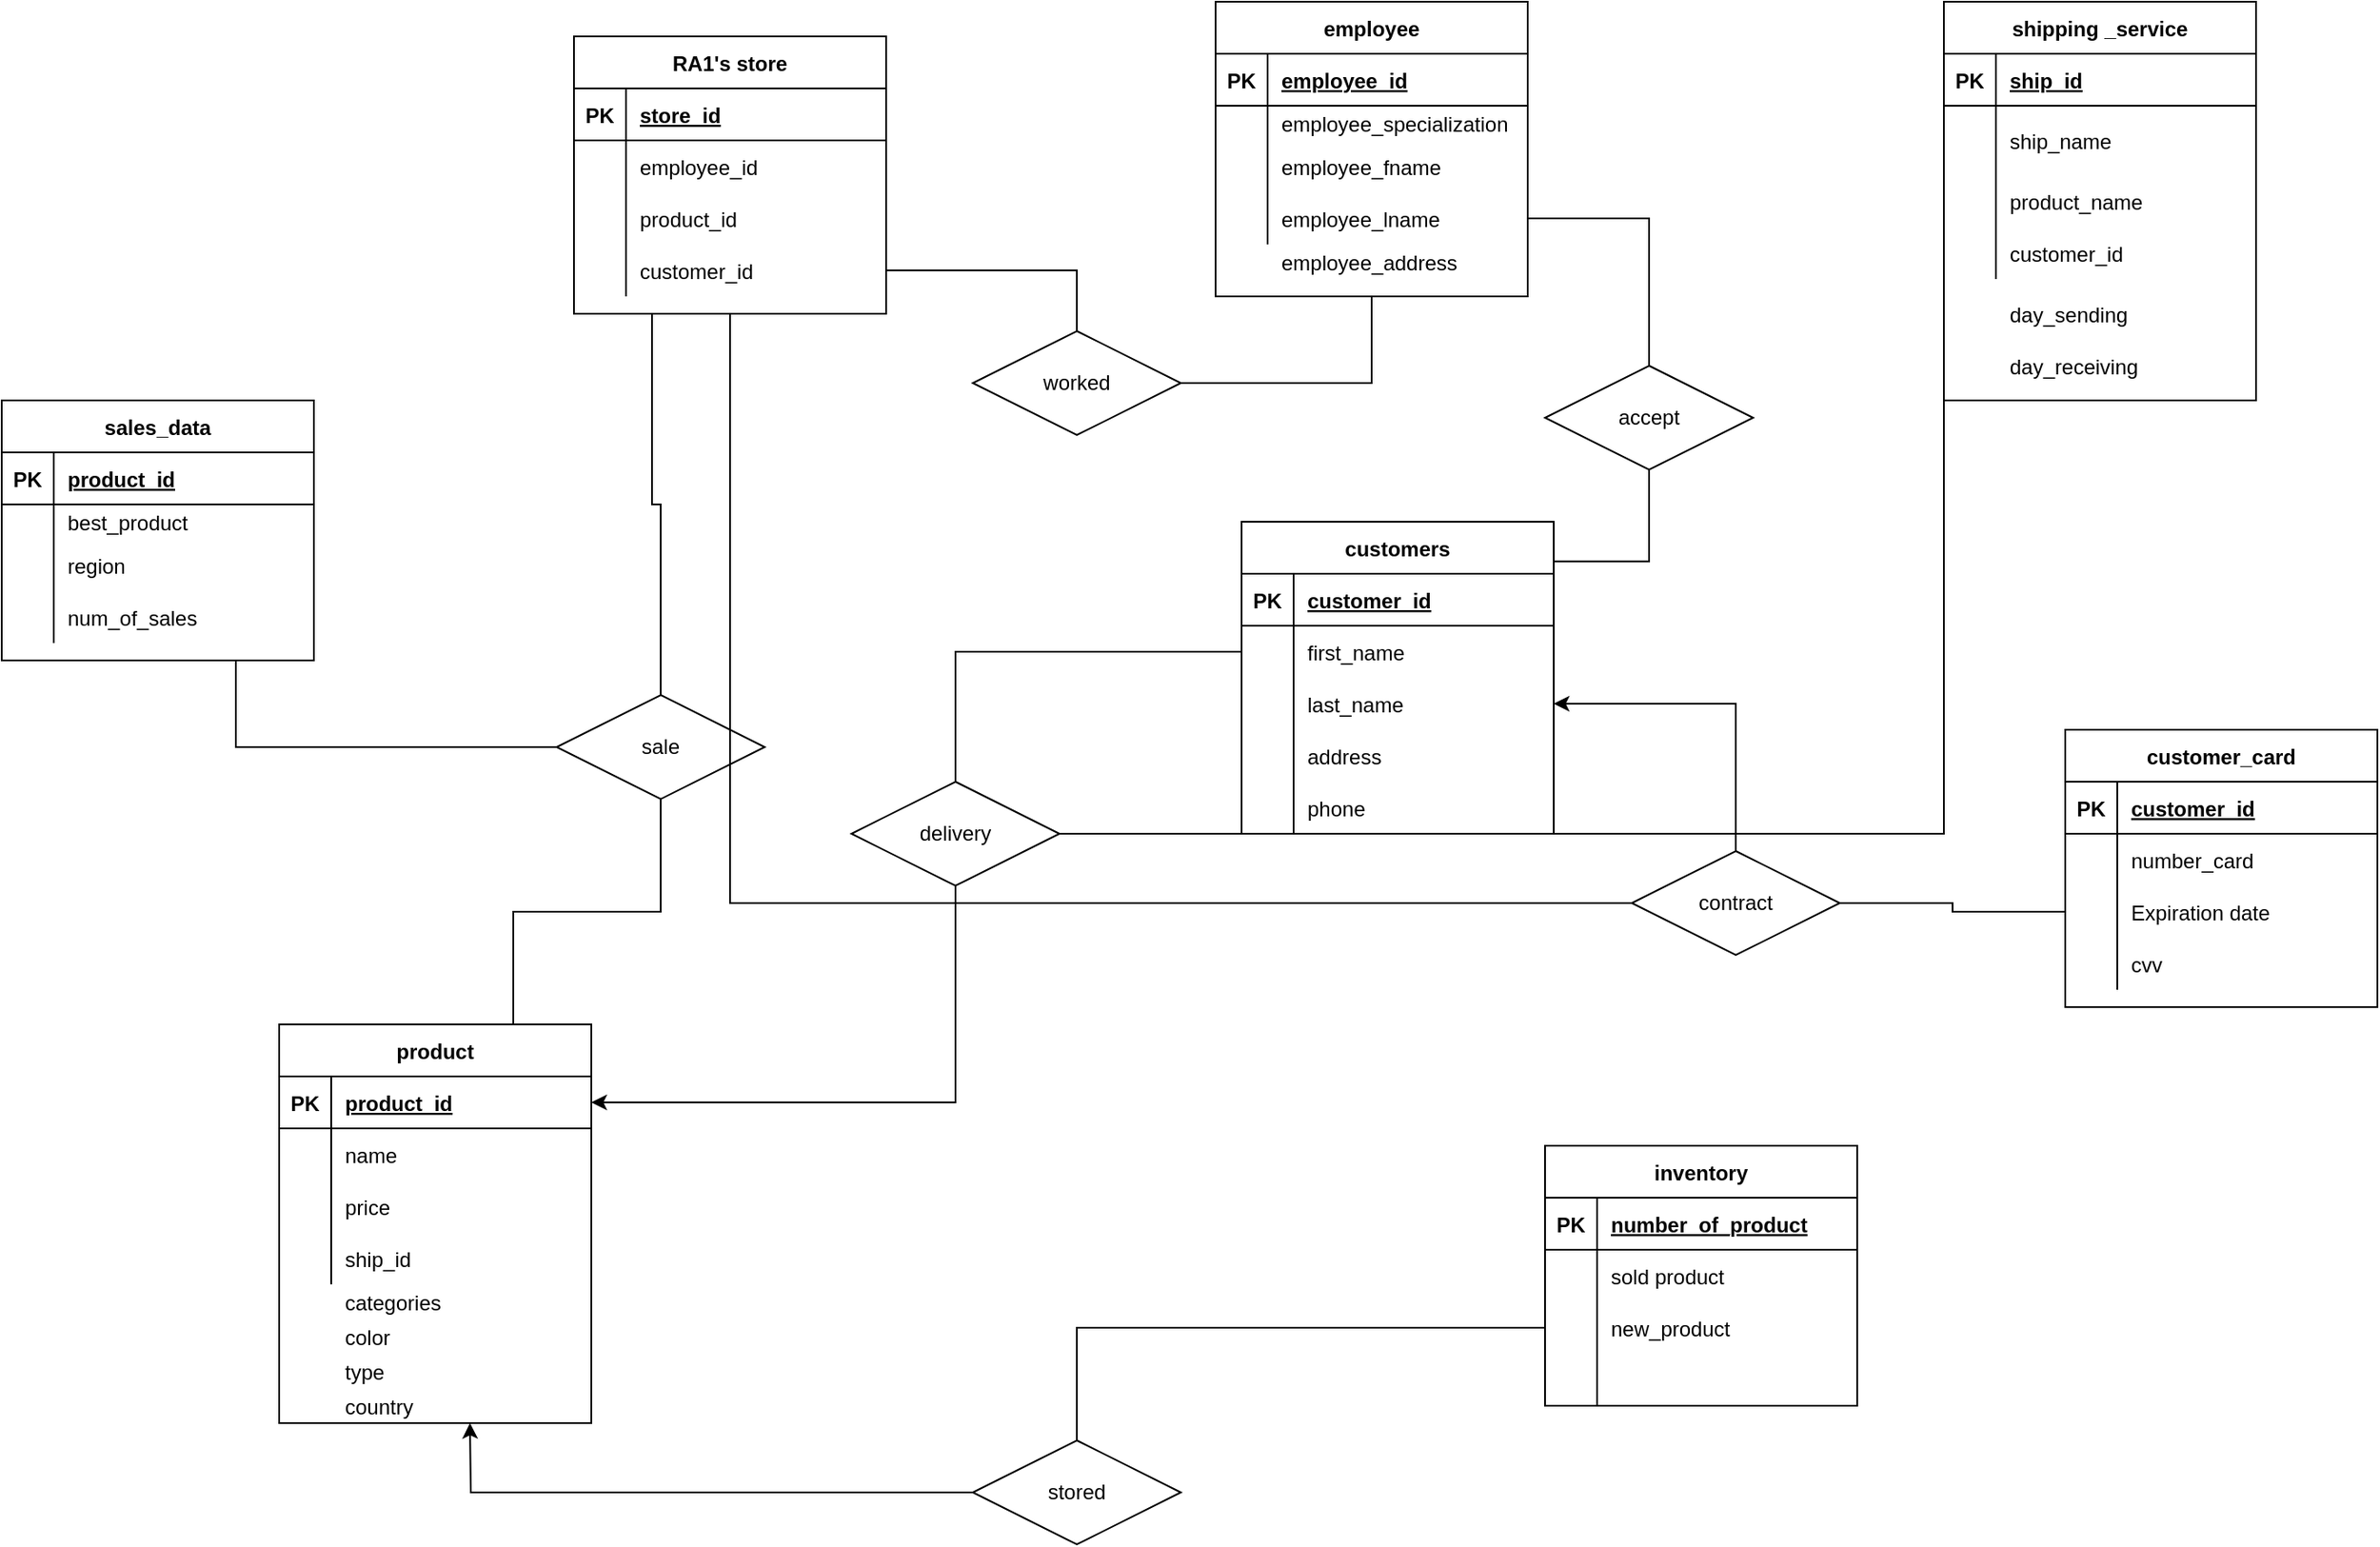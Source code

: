 <mxfile version="15.5.8" type="github">
  <diagram id="R2lEEEUBdFMjLlhIrx00" name="Page-1">
    <mxGraphModel dx="2021" dy="689" grid="1" gridSize="10" guides="1" tooltips="1" connect="1" arrows="1" fold="1" page="1" pageScale="1" pageWidth="850" pageHeight="1100" math="0" shadow="0" extFonts="Permanent Marker^https://fonts.googleapis.com/css?family=Permanent+Marker">
      <root>
        <mxCell id="0" />
        <mxCell id="1" parent="0" />
        <mxCell id="y7feZnlPCvLJ91SfqnYf-1" value="RA1&#39;s store" style="shape=table;startSize=30;container=1;collapsible=1;childLayout=tableLayout;fixedRows=1;rowLines=0;fontStyle=1;align=center;resizeLast=1;" vertex="1" parent="1">
          <mxGeometry x="90" y="90" width="180" height="160" as="geometry" />
        </mxCell>
        <mxCell id="y7feZnlPCvLJ91SfqnYf-2" value="" style="shape=partialRectangle;collapsible=0;dropTarget=0;pointerEvents=0;fillColor=none;top=0;left=0;bottom=1;right=0;points=[[0,0.5],[1,0.5]];portConstraint=eastwest;" vertex="1" parent="y7feZnlPCvLJ91SfqnYf-1">
          <mxGeometry y="30" width="180" height="30" as="geometry" />
        </mxCell>
        <mxCell id="y7feZnlPCvLJ91SfqnYf-3" value="PK" style="shape=partialRectangle;connectable=0;fillColor=none;top=0;left=0;bottom=0;right=0;fontStyle=1;overflow=hidden;" vertex="1" parent="y7feZnlPCvLJ91SfqnYf-2">
          <mxGeometry width="30" height="30" as="geometry">
            <mxRectangle width="30" height="30" as="alternateBounds" />
          </mxGeometry>
        </mxCell>
        <mxCell id="y7feZnlPCvLJ91SfqnYf-4" value="store_id" style="shape=partialRectangle;connectable=0;fillColor=none;top=0;left=0;bottom=0;right=0;align=left;spacingLeft=6;fontStyle=5;overflow=hidden;" vertex="1" parent="y7feZnlPCvLJ91SfqnYf-2">
          <mxGeometry x="30" width="150" height="30" as="geometry">
            <mxRectangle width="150" height="30" as="alternateBounds" />
          </mxGeometry>
        </mxCell>
        <mxCell id="y7feZnlPCvLJ91SfqnYf-5" value="" style="shape=partialRectangle;collapsible=0;dropTarget=0;pointerEvents=0;fillColor=none;top=0;left=0;bottom=0;right=0;points=[[0,0.5],[1,0.5]];portConstraint=eastwest;" vertex="1" parent="y7feZnlPCvLJ91SfqnYf-1">
          <mxGeometry y="60" width="180" height="30" as="geometry" />
        </mxCell>
        <mxCell id="y7feZnlPCvLJ91SfqnYf-6" value="" style="shape=partialRectangle;connectable=0;fillColor=none;top=0;left=0;bottom=0;right=0;editable=1;overflow=hidden;" vertex="1" parent="y7feZnlPCvLJ91SfqnYf-5">
          <mxGeometry width="30" height="30" as="geometry">
            <mxRectangle width="30" height="30" as="alternateBounds" />
          </mxGeometry>
        </mxCell>
        <mxCell id="y7feZnlPCvLJ91SfqnYf-7" value="employee_id" style="shape=partialRectangle;connectable=0;fillColor=none;top=0;left=0;bottom=0;right=0;align=left;spacingLeft=6;overflow=hidden;" vertex="1" parent="y7feZnlPCvLJ91SfqnYf-5">
          <mxGeometry x="30" width="150" height="30" as="geometry">
            <mxRectangle width="150" height="30" as="alternateBounds" />
          </mxGeometry>
        </mxCell>
        <mxCell id="y7feZnlPCvLJ91SfqnYf-8" value="" style="shape=partialRectangle;collapsible=0;dropTarget=0;pointerEvents=0;fillColor=none;top=0;left=0;bottom=0;right=0;points=[[0,0.5],[1,0.5]];portConstraint=eastwest;" vertex="1" parent="y7feZnlPCvLJ91SfqnYf-1">
          <mxGeometry y="90" width="180" height="30" as="geometry" />
        </mxCell>
        <mxCell id="y7feZnlPCvLJ91SfqnYf-9" value="" style="shape=partialRectangle;connectable=0;fillColor=none;top=0;left=0;bottom=0;right=0;editable=1;overflow=hidden;" vertex="1" parent="y7feZnlPCvLJ91SfqnYf-8">
          <mxGeometry width="30" height="30" as="geometry">
            <mxRectangle width="30" height="30" as="alternateBounds" />
          </mxGeometry>
        </mxCell>
        <mxCell id="y7feZnlPCvLJ91SfqnYf-10" value="product_id" style="shape=partialRectangle;connectable=0;fillColor=none;top=0;left=0;bottom=0;right=0;align=left;spacingLeft=6;overflow=hidden;" vertex="1" parent="y7feZnlPCvLJ91SfqnYf-8">
          <mxGeometry x="30" width="150" height="30" as="geometry">
            <mxRectangle width="150" height="30" as="alternateBounds" />
          </mxGeometry>
        </mxCell>
        <mxCell id="y7feZnlPCvLJ91SfqnYf-11" value="" style="shape=partialRectangle;collapsible=0;dropTarget=0;pointerEvents=0;fillColor=none;top=0;left=0;bottom=0;right=0;points=[[0,0.5],[1,0.5]];portConstraint=eastwest;" vertex="1" parent="y7feZnlPCvLJ91SfqnYf-1">
          <mxGeometry y="120" width="180" height="30" as="geometry" />
        </mxCell>
        <mxCell id="y7feZnlPCvLJ91SfqnYf-12" value="" style="shape=partialRectangle;connectable=0;fillColor=none;top=0;left=0;bottom=0;right=0;editable=1;overflow=hidden;" vertex="1" parent="y7feZnlPCvLJ91SfqnYf-11">
          <mxGeometry width="30" height="30" as="geometry">
            <mxRectangle width="30" height="30" as="alternateBounds" />
          </mxGeometry>
        </mxCell>
        <mxCell id="y7feZnlPCvLJ91SfqnYf-13" value="customer_id" style="shape=partialRectangle;connectable=0;fillColor=none;top=0;left=0;bottom=0;right=0;align=left;spacingLeft=6;overflow=hidden;" vertex="1" parent="y7feZnlPCvLJ91SfqnYf-11">
          <mxGeometry x="30" width="150" height="30" as="geometry">
            <mxRectangle width="150" height="30" as="alternateBounds" />
          </mxGeometry>
        </mxCell>
        <mxCell id="y7feZnlPCvLJ91SfqnYf-14" value="employee" style="shape=table;startSize=30;container=1;collapsible=1;childLayout=tableLayout;fixedRows=1;rowLines=0;fontStyle=1;align=center;resizeLast=1;" vertex="1" parent="1">
          <mxGeometry x="460" y="70" width="180" height="170" as="geometry" />
        </mxCell>
        <mxCell id="y7feZnlPCvLJ91SfqnYf-15" value="" style="shape=partialRectangle;collapsible=0;dropTarget=0;pointerEvents=0;fillColor=none;top=0;left=0;bottom=1;right=0;points=[[0,0.5],[1,0.5]];portConstraint=eastwest;" vertex="1" parent="y7feZnlPCvLJ91SfqnYf-14">
          <mxGeometry y="30" width="180" height="30" as="geometry" />
        </mxCell>
        <mxCell id="y7feZnlPCvLJ91SfqnYf-16" value="PK" style="shape=partialRectangle;connectable=0;fillColor=none;top=0;left=0;bottom=0;right=0;fontStyle=1;overflow=hidden;" vertex="1" parent="y7feZnlPCvLJ91SfqnYf-15">
          <mxGeometry width="30" height="30" as="geometry">
            <mxRectangle width="30" height="30" as="alternateBounds" />
          </mxGeometry>
        </mxCell>
        <mxCell id="y7feZnlPCvLJ91SfqnYf-17" value="employee_id" style="shape=partialRectangle;connectable=0;fillColor=none;top=0;left=0;bottom=0;right=0;align=left;spacingLeft=6;fontStyle=5;overflow=hidden;" vertex="1" parent="y7feZnlPCvLJ91SfqnYf-15">
          <mxGeometry x="30" width="150" height="30" as="geometry">
            <mxRectangle width="150" height="30" as="alternateBounds" />
          </mxGeometry>
        </mxCell>
        <mxCell id="y7feZnlPCvLJ91SfqnYf-18" value="" style="shape=partialRectangle;collapsible=0;dropTarget=0;pointerEvents=0;fillColor=none;top=0;left=0;bottom=0;right=0;points=[[0,0.5],[1,0.5]];portConstraint=eastwest;" vertex="1" parent="y7feZnlPCvLJ91SfqnYf-14">
          <mxGeometry y="60" width="180" height="20" as="geometry" />
        </mxCell>
        <mxCell id="y7feZnlPCvLJ91SfqnYf-19" value="" style="shape=partialRectangle;connectable=0;fillColor=none;top=0;left=0;bottom=0;right=0;editable=1;overflow=hidden;" vertex="1" parent="y7feZnlPCvLJ91SfqnYf-18">
          <mxGeometry width="30" height="20" as="geometry">
            <mxRectangle width="30" height="20" as="alternateBounds" />
          </mxGeometry>
        </mxCell>
        <mxCell id="y7feZnlPCvLJ91SfqnYf-20" value="employee_specialization" style="shape=partialRectangle;connectable=0;fillColor=none;top=0;left=0;bottom=0;right=0;align=left;spacingLeft=6;overflow=hidden;" vertex="1" parent="y7feZnlPCvLJ91SfqnYf-18">
          <mxGeometry x="30" width="150" height="20" as="geometry">
            <mxRectangle width="150" height="20" as="alternateBounds" />
          </mxGeometry>
        </mxCell>
        <mxCell id="y7feZnlPCvLJ91SfqnYf-21" value="" style="shape=partialRectangle;collapsible=0;dropTarget=0;pointerEvents=0;fillColor=none;top=0;left=0;bottom=0;right=0;points=[[0,0.5],[1,0.5]];portConstraint=eastwest;" vertex="1" parent="y7feZnlPCvLJ91SfqnYf-14">
          <mxGeometry y="80" width="180" height="30" as="geometry" />
        </mxCell>
        <mxCell id="y7feZnlPCvLJ91SfqnYf-22" value="" style="shape=partialRectangle;connectable=0;fillColor=none;top=0;left=0;bottom=0;right=0;editable=1;overflow=hidden;" vertex="1" parent="y7feZnlPCvLJ91SfqnYf-21">
          <mxGeometry width="30" height="30" as="geometry">
            <mxRectangle width="30" height="30" as="alternateBounds" />
          </mxGeometry>
        </mxCell>
        <mxCell id="y7feZnlPCvLJ91SfqnYf-23" value="employee_fname" style="shape=partialRectangle;connectable=0;fillColor=none;top=0;left=0;bottom=0;right=0;align=left;spacingLeft=6;overflow=hidden;" vertex="1" parent="y7feZnlPCvLJ91SfqnYf-21">
          <mxGeometry x="30" width="150" height="30" as="geometry">
            <mxRectangle width="150" height="30" as="alternateBounds" />
          </mxGeometry>
        </mxCell>
        <mxCell id="y7feZnlPCvLJ91SfqnYf-24" value="" style="shape=partialRectangle;collapsible=0;dropTarget=0;pointerEvents=0;fillColor=none;top=0;left=0;bottom=0;right=0;points=[[0,0.5],[1,0.5]];portConstraint=eastwest;" vertex="1" parent="y7feZnlPCvLJ91SfqnYf-14">
          <mxGeometry y="110" width="180" height="30" as="geometry" />
        </mxCell>
        <mxCell id="y7feZnlPCvLJ91SfqnYf-25" value="" style="shape=partialRectangle;connectable=0;fillColor=none;top=0;left=0;bottom=0;right=0;editable=1;overflow=hidden;" vertex="1" parent="y7feZnlPCvLJ91SfqnYf-24">
          <mxGeometry width="30" height="30" as="geometry">
            <mxRectangle width="30" height="30" as="alternateBounds" />
          </mxGeometry>
        </mxCell>
        <mxCell id="y7feZnlPCvLJ91SfqnYf-26" value="employee_lname" style="shape=partialRectangle;connectable=0;fillColor=none;top=0;left=0;bottom=0;right=0;align=left;spacingLeft=6;overflow=hidden;" vertex="1" parent="y7feZnlPCvLJ91SfqnYf-24">
          <mxGeometry x="30" width="150" height="30" as="geometry">
            <mxRectangle width="150" height="30" as="alternateBounds" />
          </mxGeometry>
        </mxCell>
        <mxCell id="y7feZnlPCvLJ91SfqnYf-27" value="employee_address" style="shape=partialRectangle;connectable=0;fillColor=none;top=0;left=0;bottom=0;right=0;align=left;spacingLeft=6;overflow=hidden;" vertex="1" parent="1">
          <mxGeometry x="490" y="210" width="150" height="20" as="geometry">
            <mxRectangle width="150" height="20" as="alternateBounds" />
          </mxGeometry>
        </mxCell>
        <mxCell id="y7feZnlPCvLJ91SfqnYf-28" value="shipping _service" style="shape=table;startSize=30;container=1;collapsible=1;childLayout=tableLayout;fixedRows=1;rowLines=0;fontStyle=1;align=center;resizeLast=1;" vertex="1" parent="1">
          <mxGeometry x="880" y="70" width="180" height="230" as="geometry" />
        </mxCell>
        <mxCell id="y7feZnlPCvLJ91SfqnYf-29" value="" style="shape=partialRectangle;collapsible=0;dropTarget=0;pointerEvents=0;fillColor=none;top=0;left=0;bottom=1;right=0;points=[[0,0.5],[1,0.5]];portConstraint=eastwest;" vertex="1" parent="y7feZnlPCvLJ91SfqnYf-28">
          <mxGeometry y="30" width="180" height="30" as="geometry" />
        </mxCell>
        <mxCell id="y7feZnlPCvLJ91SfqnYf-30" value="PK" style="shape=partialRectangle;connectable=0;fillColor=none;top=0;left=0;bottom=0;right=0;fontStyle=1;overflow=hidden;" vertex="1" parent="y7feZnlPCvLJ91SfqnYf-29">
          <mxGeometry width="30" height="30" as="geometry">
            <mxRectangle width="30" height="30" as="alternateBounds" />
          </mxGeometry>
        </mxCell>
        <mxCell id="y7feZnlPCvLJ91SfqnYf-31" value="ship_id" style="shape=partialRectangle;connectable=0;fillColor=none;top=0;left=0;bottom=0;right=0;align=left;spacingLeft=6;fontStyle=5;overflow=hidden;" vertex="1" parent="y7feZnlPCvLJ91SfqnYf-29">
          <mxGeometry x="30" width="150" height="30" as="geometry">
            <mxRectangle width="150" height="30" as="alternateBounds" />
          </mxGeometry>
        </mxCell>
        <mxCell id="y7feZnlPCvLJ91SfqnYf-32" value="" style="shape=partialRectangle;collapsible=0;dropTarget=0;pointerEvents=0;fillColor=none;top=0;left=0;bottom=0;right=0;points=[[0,0.5],[1,0.5]];portConstraint=eastwest;" vertex="1" parent="y7feZnlPCvLJ91SfqnYf-28">
          <mxGeometry y="60" width="180" height="40" as="geometry" />
        </mxCell>
        <mxCell id="y7feZnlPCvLJ91SfqnYf-33" value="" style="shape=partialRectangle;connectable=0;fillColor=none;top=0;left=0;bottom=0;right=0;editable=1;overflow=hidden;" vertex="1" parent="y7feZnlPCvLJ91SfqnYf-32">
          <mxGeometry width="30" height="40" as="geometry">
            <mxRectangle width="30" height="40" as="alternateBounds" />
          </mxGeometry>
        </mxCell>
        <mxCell id="y7feZnlPCvLJ91SfqnYf-34" value="ship_name" style="shape=partialRectangle;connectable=0;fillColor=none;top=0;left=0;bottom=0;right=0;align=left;spacingLeft=6;overflow=hidden;" vertex="1" parent="y7feZnlPCvLJ91SfqnYf-32">
          <mxGeometry x="30" width="150" height="40" as="geometry">
            <mxRectangle width="150" height="40" as="alternateBounds" />
          </mxGeometry>
        </mxCell>
        <mxCell id="y7feZnlPCvLJ91SfqnYf-35" value="" style="shape=partialRectangle;collapsible=0;dropTarget=0;pointerEvents=0;fillColor=none;top=0;left=0;bottom=0;right=0;points=[[0,0.5],[1,0.5]];portConstraint=eastwest;" vertex="1" parent="y7feZnlPCvLJ91SfqnYf-28">
          <mxGeometry y="100" width="180" height="30" as="geometry" />
        </mxCell>
        <mxCell id="y7feZnlPCvLJ91SfqnYf-36" value="" style="shape=partialRectangle;connectable=0;fillColor=none;top=0;left=0;bottom=0;right=0;editable=1;overflow=hidden;" vertex="1" parent="y7feZnlPCvLJ91SfqnYf-35">
          <mxGeometry width="30" height="30" as="geometry">
            <mxRectangle width="30" height="30" as="alternateBounds" />
          </mxGeometry>
        </mxCell>
        <mxCell id="y7feZnlPCvLJ91SfqnYf-37" value="product_name" style="shape=partialRectangle;connectable=0;fillColor=none;top=0;left=0;bottom=0;right=0;align=left;spacingLeft=6;overflow=hidden;" vertex="1" parent="y7feZnlPCvLJ91SfqnYf-35">
          <mxGeometry x="30" width="150" height="30" as="geometry">
            <mxRectangle width="150" height="30" as="alternateBounds" />
          </mxGeometry>
        </mxCell>
        <mxCell id="y7feZnlPCvLJ91SfqnYf-38" value="" style="shape=partialRectangle;collapsible=0;dropTarget=0;pointerEvents=0;fillColor=none;top=0;left=0;bottom=0;right=0;points=[[0,0.5],[1,0.5]];portConstraint=eastwest;" vertex="1" parent="y7feZnlPCvLJ91SfqnYf-28">
          <mxGeometry y="130" width="180" height="30" as="geometry" />
        </mxCell>
        <mxCell id="y7feZnlPCvLJ91SfqnYf-39" value="" style="shape=partialRectangle;connectable=0;fillColor=none;top=0;left=0;bottom=0;right=0;editable=1;overflow=hidden;" vertex="1" parent="y7feZnlPCvLJ91SfqnYf-38">
          <mxGeometry width="30" height="30" as="geometry">
            <mxRectangle width="30" height="30" as="alternateBounds" />
          </mxGeometry>
        </mxCell>
        <mxCell id="y7feZnlPCvLJ91SfqnYf-40" value="customer_id" style="shape=partialRectangle;connectable=0;fillColor=none;top=0;left=0;bottom=0;right=0;align=left;spacingLeft=6;overflow=hidden;" vertex="1" parent="y7feZnlPCvLJ91SfqnYf-38">
          <mxGeometry x="30" width="150" height="30" as="geometry">
            <mxRectangle width="150" height="30" as="alternateBounds" />
          </mxGeometry>
        </mxCell>
        <mxCell id="y7feZnlPCvLJ91SfqnYf-41" value="day_sending" style="shape=partialRectangle;connectable=0;fillColor=none;top=0;left=0;bottom=0;right=0;align=left;spacingLeft=6;overflow=hidden;" vertex="1" parent="1">
          <mxGeometry x="910" y="240" width="150" height="20" as="geometry">
            <mxRectangle width="150" height="20" as="alternateBounds" />
          </mxGeometry>
        </mxCell>
        <mxCell id="y7feZnlPCvLJ91SfqnYf-42" value="day_receiving" style="shape=partialRectangle;connectable=0;fillColor=none;top=0;left=0;bottom=0;right=0;align=left;spacingLeft=6;overflow=hidden;" vertex="1" parent="1">
          <mxGeometry x="910" y="270" width="150" height="20" as="geometry">
            <mxRectangle width="150" height="20" as="alternateBounds" />
          </mxGeometry>
        </mxCell>
        <mxCell id="y7feZnlPCvLJ91SfqnYf-43" value="customer_card" style="shape=table;startSize=30;container=1;collapsible=1;childLayout=tableLayout;fixedRows=1;rowLines=0;fontStyle=1;align=center;resizeLast=1;" vertex="1" parent="1">
          <mxGeometry x="950" y="490" width="180" height="160" as="geometry" />
        </mxCell>
        <mxCell id="y7feZnlPCvLJ91SfqnYf-44" value="" style="shape=partialRectangle;collapsible=0;dropTarget=0;pointerEvents=0;fillColor=none;top=0;left=0;bottom=1;right=0;points=[[0,0.5],[1,0.5]];portConstraint=eastwest;" vertex="1" parent="y7feZnlPCvLJ91SfqnYf-43">
          <mxGeometry y="30" width="180" height="30" as="geometry" />
        </mxCell>
        <mxCell id="y7feZnlPCvLJ91SfqnYf-45" value="PK" style="shape=partialRectangle;connectable=0;fillColor=none;top=0;left=0;bottom=0;right=0;fontStyle=1;overflow=hidden;" vertex="1" parent="y7feZnlPCvLJ91SfqnYf-44">
          <mxGeometry width="30" height="30" as="geometry">
            <mxRectangle width="30" height="30" as="alternateBounds" />
          </mxGeometry>
        </mxCell>
        <mxCell id="y7feZnlPCvLJ91SfqnYf-46" value="customer_id" style="shape=partialRectangle;connectable=0;fillColor=none;top=0;left=0;bottom=0;right=0;align=left;spacingLeft=6;fontStyle=5;overflow=hidden;" vertex="1" parent="y7feZnlPCvLJ91SfqnYf-44">
          <mxGeometry x="30" width="150" height="30" as="geometry">
            <mxRectangle width="150" height="30" as="alternateBounds" />
          </mxGeometry>
        </mxCell>
        <mxCell id="y7feZnlPCvLJ91SfqnYf-47" value="" style="shape=partialRectangle;collapsible=0;dropTarget=0;pointerEvents=0;fillColor=none;top=0;left=0;bottom=0;right=0;points=[[0,0.5],[1,0.5]];portConstraint=eastwest;" vertex="1" parent="y7feZnlPCvLJ91SfqnYf-43">
          <mxGeometry y="60" width="180" height="30" as="geometry" />
        </mxCell>
        <mxCell id="y7feZnlPCvLJ91SfqnYf-48" value="" style="shape=partialRectangle;connectable=0;fillColor=none;top=0;left=0;bottom=0;right=0;editable=1;overflow=hidden;" vertex="1" parent="y7feZnlPCvLJ91SfqnYf-47">
          <mxGeometry width="30" height="30" as="geometry">
            <mxRectangle width="30" height="30" as="alternateBounds" />
          </mxGeometry>
        </mxCell>
        <mxCell id="y7feZnlPCvLJ91SfqnYf-49" value="number_card" style="shape=partialRectangle;connectable=0;fillColor=none;top=0;left=0;bottom=0;right=0;align=left;spacingLeft=6;overflow=hidden;" vertex="1" parent="y7feZnlPCvLJ91SfqnYf-47">
          <mxGeometry x="30" width="150" height="30" as="geometry">
            <mxRectangle width="150" height="30" as="alternateBounds" />
          </mxGeometry>
        </mxCell>
        <mxCell id="y7feZnlPCvLJ91SfqnYf-50" value="" style="shape=partialRectangle;collapsible=0;dropTarget=0;pointerEvents=0;fillColor=none;top=0;left=0;bottom=0;right=0;points=[[0,0.5],[1,0.5]];portConstraint=eastwest;" vertex="1" parent="y7feZnlPCvLJ91SfqnYf-43">
          <mxGeometry y="90" width="180" height="30" as="geometry" />
        </mxCell>
        <mxCell id="y7feZnlPCvLJ91SfqnYf-51" value="" style="shape=partialRectangle;connectable=0;fillColor=none;top=0;left=0;bottom=0;right=0;editable=1;overflow=hidden;" vertex="1" parent="y7feZnlPCvLJ91SfqnYf-50">
          <mxGeometry width="30" height="30" as="geometry">
            <mxRectangle width="30" height="30" as="alternateBounds" />
          </mxGeometry>
        </mxCell>
        <mxCell id="y7feZnlPCvLJ91SfqnYf-52" value="Expiration date" style="shape=partialRectangle;connectable=0;fillColor=none;top=0;left=0;bottom=0;right=0;align=left;spacingLeft=6;overflow=hidden;" vertex="1" parent="y7feZnlPCvLJ91SfqnYf-50">
          <mxGeometry x="30" width="150" height="30" as="geometry">
            <mxRectangle width="150" height="30" as="alternateBounds" />
          </mxGeometry>
        </mxCell>
        <mxCell id="y7feZnlPCvLJ91SfqnYf-53" value="" style="shape=partialRectangle;collapsible=0;dropTarget=0;pointerEvents=0;fillColor=none;top=0;left=0;bottom=0;right=0;points=[[0,0.5],[1,0.5]];portConstraint=eastwest;" vertex="1" parent="y7feZnlPCvLJ91SfqnYf-43">
          <mxGeometry y="120" width="180" height="30" as="geometry" />
        </mxCell>
        <mxCell id="y7feZnlPCvLJ91SfqnYf-54" value="" style="shape=partialRectangle;connectable=0;fillColor=none;top=0;left=0;bottom=0;right=0;editable=1;overflow=hidden;" vertex="1" parent="y7feZnlPCvLJ91SfqnYf-53">
          <mxGeometry width="30" height="30" as="geometry">
            <mxRectangle width="30" height="30" as="alternateBounds" />
          </mxGeometry>
        </mxCell>
        <mxCell id="y7feZnlPCvLJ91SfqnYf-55" value="cvv" style="shape=partialRectangle;connectable=0;fillColor=none;top=0;left=0;bottom=0;right=0;align=left;spacingLeft=6;overflow=hidden;" vertex="1" parent="y7feZnlPCvLJ91SfqnYf-53">
          <mxGeometry x="30" width="150" height="30" as="geometry">
            <mxRectangle width="150" height="30" as="alternateBounds" />
          </mxGeometry>
        </mxCell>
        <mxCell id="y7feZnlPCvLJ91SfqnYf-56" value="inventory" style="shape=table;startSize=30;container=1;collapsible=1;childLayout=tableLayout;fixedRows=1;rowLines=0;fontStyle=1;align=center;resizeLast=1;" vertex="1" parent="1">
          <mxGeometry x="650" y="730" width="180" height="150" as="geometry" />
        </mxCell>
        <mxCell id="y7feZnlPCvLJ91SfqnYf-57" value="" style="shape=partialRectangle;collapsible=0;dropTarget=0;pointerEvents=0;fillColor=none;top=0;left=0;bottom=1;right=0;points=[[0,0.5],[1,0.5]];portConstraint=eastwest;" vertex="1" parent="y7feZnlPCvLJ91SfqnYf-56">
          <mxGeometry y="30" width="180" height="30" as="geometry" />
        </mxCell>
        <mxCell id="y7feZnlPCvLJ91SfqnYf-58" value="PK" style="shape=partialRectangle;connectable=0;fillColor=none;top=0;left=0;bottom=0;right=0;fontStyle=1;overflow=hidden;" vertex="1" parent="y7feZnlPCvLJ91SfqnYf-57">
          <mxGeometry width="30" height="30" as="geometry">
            <mxRectangle width="30" height="30" as="alternateBounds" />
          </mxGeometry>
        </mxCell>
        <mxCell id="y7feZnlPCvLJ91SfqnYf-59" value="number_of_product" style="shape=partialRectangle;connectable=0;fillColor=none;top=0;left=0;bottom=0;right=0;align=left;spacingLeft=6;fontStyle=5;overflow=hidden;" vertex="1" parent="y7feZnlPCvLJ91SfqnYf-57">
          <mxGeometry x="30" width="150" height="30" as="geometry">
            <mxRectangle width="150" height="30" as="alternateBounds" />
          </mxGeometry>
        </mxCell>
        <mxCell id="y7feZnlPCvLJ91SfqnYf-60" value="" style="shape=partialRectangle;collapsible=0;dropTarget=0;pointerEvents=0;fillColor=none;top=0;left=0;bottom=0;right=0;points=[[0,0.5],[1,0.5]];portConstraint=eastwest;" vertex="1" parent="y7feZnlPCvLJ91SfqnYf-56">
          <mxGeometry y="60" width="180" height="30" as="geometry" />
        </mxCell>
        <mxCell id="y7feZnlPCvLJ91SfqnYf-61" value="" style="shape=partialRectangle;connectable=0;fillColor=none;top=0;left=0;bottom=0;right=0;editable=1;overflow=hidden;" vertex="1" parent="y7feZnlPCvLJ91SfqnYf-60">
          <mxGeometry width="30" height="30" as="geometry">
            <mxRectangle width="30" height="30" as="alternateBounds" />
          </mxGeometry>
        </mxCell>
        <mxCell id="y7feZnlPCvLJ91SfqnYf-62" value="sold product" style="shape=partialRectangle;connectable=0;fillColor=none;top=0;left=0;bottom=0;right=0;align=left;spacingLeft=6;overflow=hidden;" vertex="1" parent="y7feZnlPCvLJ91SfqnYf-60">
          <mxGeometry x="30" width="150" height="30" as="geometry">
            <mxRectangle width="150" height="30" as="alternateBounds" />
          </mxGeometry>
        </mxCell>
        <mxCell id="y7feZnlPCvLJ91SfqnYf-63" value="" style="shape=partialRectangle;collapsible=0;dropTarget=0;pointerEvents=0;fillColor=none;top=0;left=0;bottom=0;right=0;points=[[0,0.5],[1,0.5]];portConstraint=eastwest;" vertex="1" parent="y7feZnlPCvLJ91SfqnYf-56">
          <mxGeometry y="90" width="180" height="30" as="geometry" />
        </mxCell>
        <mxCell id="y7feZnlPCvLJ91SfqnYf-64" value="" style="shape=partialRectangle;connectable=0;fillColor=none;top=0;left=0;bottom=0;right=0;editable=1;overflow=hidden;" vertex="1" parent="y7feZnlPCvLJ91SfqnYf-63">
          <mxGeometry width="30" height="30" as="geometry">
            <mxRectangle width="30" height="30" as="alternateBounds" />
          </mxGeometry>
        </mxCell>
        <mxCell id="y7feZnlPCvLJ91SfqnYf-65" value="new_product" style="shape=partialRectangle;connectable=0;fillColor=none;top=0;left=0;bottom=0;right=0;align=left;spacingLeft=6;overflow=hidden;" vertex="1" parent="y7feZnlPCvLJ91SfqnYf-63">
          <mxGeometry x="30" width="150" height="30" as="geometry">
            <mxRectangle width="150" height="30" as="alternateBounds" />
          </mxGeometry>
        </mxCell>
        <mxCell id="y7feZnlPCvLJ91SfqnYf-66" value="" style="shape=partialRectangle;collapsible=0;dropTarget=0;pointerEvents=0;fillColor=none;top=0;left=0;bottom=0;right=0;points=[[0,0.5],[1,0.5]];portConstraint=eastwest;" vertex="1" parent="y7feZnlPCvLJ91SfqnYf-56">
          <mxGeometry y="120" width="180" height="30" as="geometry" />
        </mxCell>
        <mxCell id="y7feZnlPCvLJ91SfqnYf-67" value="" style="shape=partialRectangle;connectable=0;fillColor=none;top=0;left=0;bottom=0;right=0;editable=1;overflow=hidden;" vertex="1" parent="y7feZnlPCvLJ91SfqnYf-66">
          <mxGeometry width="30" height="30" as="geometry">
            <mxRectangle width="30" height="30" as="alternateBounds" />
          </mxGeometry>
        </mxCell>
        <mxCell id="y7feZnlPCvLJ91SfqnYf-68" value="" style="shape=partialRectangle;connectable=0;fillColor=none;top=0;left=0;bottom=0;right=0;align=left;spacingLeft=6;overflow=hidden;" vertex="1" parent="y7feZnlPCvLJ91SfqnYf-66">
          <mxGeometry x="30" width="150" height="30" as="geometry">
            <mxRectangle width="150" height="30" as="alternateBounds" />
          </mxGeometry>
        </mxCell>
        <mxCell id="y7feZnlPCvLJ91SfqnYf-69" value="customers" style="shape=table;startSize=30;container=1;collapsible=1;childLayout=tableLayout;fixedRows=1;rowLines=0;fontStyle=1;align=center;resizeLast=1;" vertex="1" parent="1">
          <mxGeometry x="475" y="370" width="180" height="180" as="geometry" />
        </mxCell>
        <mxCell id="y7feZnlPCvLJ91SfqnYf-70" value="" style="shape=partialRectangle;collapsible=0;dropTarget=0;pointerEvents=0;fillColor=none;top=0;left=0;bottom=1;right=0;points=[[0,0.5],[1,0.5]];portConstraint=eastwest;" vertex="1" parent="y7feZnlPCvLJ91SfqnYf-69">
          <mxGeometry y="30" width="180" height="30" as="geometry" />
        </mxCell>
        <mxCell id="y7feZnlPCvLJ91SfqnYf-71" value="PK" style="shape=partialRectangle;connectable=0;fillColor=none;top=0;left=0;bottom=0;right=0;fontStyle=1;overflow=hidden;" vertex="1" parent="y7feZnlPCvLJ91SfqnYf-70">
          <mxGeometry width="30" height="30" as="geometry">
            <mxRectangle width="30" height="30" as="alternateBounds" />
          </mxGeometry>
        </mxCell>
        <mxCell id="y7feZnlPCvLJ91SfqnYf-72" value="customer_id" style="shape=partialRectangle;connectable=0;fillColor=none;top=0;left=0;bottom=0;right=0;align=left;spacingLeft=6;fontStyle=5;overflow=hidden;" vertex="1" parent="y7feZnlPCvLJ91SfqnYf-70">
          <mxGeometry x="30" width="150" height="30" as="geometry">
            <mxRectangle width="150" height="30" as="alternateBounds" />
          </mxGeometry>
        </mxCell>
        <mxCell id="y7feZnlPCvLJ91SfqnYf-73" value="" style="shape=partialRectangle;collapsible=0;dropTarget=0;pointerEvents=0;fillColor=none;top=0;left=0;bottom=0;right=0;points=[[0,0.5],[1,0.5]];portConstraint=eastwest;" vertex="1" parent="y7feZnlPCvLJ91SfqnYf-69">
          <mxGeometry y="60" width="180" height="30" as="geometry" />
        </mxCell>
        <mxCell id="y7feZnlPCvLJ91SfqnYf-74" value="" style="shape=partialRectangle;connectable=0;fillColor=none;top=0;left=0;bottom=0;right=0;editable=1;overflow=hidden;" vertex="1" parent="y7feZnlPCvLJ91SfqnYf-73">
          <mxGeometry width="30" height="30" as="geometry">
            <mxRectangle width="30" height="30" as="alternateBounds" />
          </mxGeometry>
        </mxCell>
        <mxCell id="y7feZnlPCvLJ91SfqnYf-75" value="first_name" style="shape=partialRectangle;connectable=0;fillColor=none;top=0;left=0;bottom=0;right=0;align=left;spacingLeft=6;overflow=hidden;" vertex="1" parent="y7feZnlPCvLJ91SfqnYf-73">
          <mxGeometry x="30" width="150" height="30" as="geometry">
            <mxRectangle width="150" height="30" as="alternateBounds" />
          </mxGeometry>
        </mxCell>
        <mxCell id="y7feZnlPCvLJ91SfqnYf-76" value="" style="shape=partialRectangle;collapsible=0;dropTarget=0;pointerEvents=0;fillColor=none;top=0;left=0;bottom=0;right=0;points=[[0,0.5],[1,0.5]];portConstraint=eastwest;" vertex="1" parent="y7feZnlPCvLJ91SfqnYf-69">
          <mxGeometry y="90" width="180" height="30" as="geometry" />
        </mxCell>
        <mxCell id="y7feZnlPCvLJ91SfqnYf-77" value="" style="shape=partialRectangle;connectable=0;fillColor=none;top=0;left=0;bottom=0;right=0;editable=1;overflow=hidden;" vertex="1" parent="y7feZnlPCvLJ91SfqnYf-76">
          <mxGeometry width="30" height="30" as="geometry">
            <mxRectangle width="30" height="30" as="alternateBounds" />
          </mxGeometry>
        </mxCell>
        <mxCell id="y7feZnlPCvLJ91SfqnYf-78" value="last_name" style="shape=partialRectangle;connectable=0;fillColor=none;top=0;left=0;bottom=0;right=0;align=left;spacingLeft=6;overflow=hidden;" vertex="1" parent="y7feZnlPCvLJ91SfqnYf-76">
          <mxGeometry x="30" width="150" height="30" as="geometry">
            <mxRectangle width="150" height="30" as="alternateBounds" />
          </mxGeometry>
        </mxCell>
        <mxCell id="y7feZnlPCvLJ91SfqnYf-79" value="" style="shape=partialRectangle;collapsible=0;dropTarget=0;pointerEvents=0;fillColor=none;top=0;left=0;bottom=0;right=0;points=[[0,0.5],[1,0.5]];portConstraint=eastwest;" vertex="1" parent="y7feZnlPCvLJ91SfqnYf-69">
          <mxGeometry y="120" width="180" height="30" as="geometry" />
        </mxCell>
        <mxCell id="y7feZnlPCvLJ91SfqnYf-80" value="" style="shape=partialRectangle;connectable=0;fillColor=none;top=0;left=0;bottom=0;right=0;editable=1;overflow=hidden;" vertex="1" parent="y7feZnlPCvLJ91SfqnYf-79">
          <mxGeometry width="30" height="30" as="geometry">
            <mxRectangle width="30" height="30" as="alternateBounds" />
          </mxGeometry>
        </mxCell>
        <mxCell id="y7feZnlPCvLJ91SfqnYf-81" value="address" style="shape=partialRectangle;connectable=0;fillColor=none;top=0;left=0;bottom=0;right=0;align=left;spacingLeft=6;overflow=hidden;" vertex="1" parent="y7feZnlPCvLJ91SfqnYf-79">
          <mxGeometry x="30" width="150" height="30" as="geometry">
            <mxRectangle width="150" height="30" as="alternateBounds" />
          </mxGeometry>
        </mxCell>
        <mxCell id="y7feZnlPCvLJ91SfqnYf-137" value="" style="shape=partialRectangle;collapsible=0;dropTarget=0;pointerEvents=0;fillColor=none;top=0;left=0;bottom=0;right=0;points=[[0,0.5],[1,0.5]];portConstraint=eastwest;" vertex="1" parent="y7feZnlPCvLJ91SfqnYf-69">
          <mxGeometry y="150" width="180" height="30" as="geometry" />
        </mxCell>
        <mxCell id="y7feZnlPCvLJ91SfqnYf-138" value="" style="shape=partialRectangle;connectable=0;fillColor=none;top=0;left=0;bottom=0;right=0;editable=1;overflow=hidden;" vertex="1" parent="y7feZnlPCvLJ91SfqnYf-137">
          <mxGeometry width="30" height="30" as="geometry">
            <mxRectangle width="30" height="30" as="alternateBounds" />
          </mxGeometry>
        </mxCell>
        <mxCell id="y7feZnlPCvLJ91SfqnYf-139" value="phone" style="shape=partialRectangle;connectable=0;fillColor=none;top=0;left=0;bottom=0;right=0;align=left;spacingLeft=6;overflow=hidden;" vertex="1" parent="y7feZnlPCvLJ91SfqnYf-137">
          <mxGeometry x="30" width="150" height="30" as="geometry">
            <mxRectangle width="150" height="30" as="alternateBounds" />
          </mxGeometry>
        </mxCell>
        <mxCell id="y7feZnlPCvLJ91SfqnYf-82" value="sales_data" style="shape=table;startSize=30;container=1;collapsible=1;childLayout=tableLayout;fixedRows=1;rowLines=0;fontStyle=1;align=center;resizeLast=1;" vertex="1" parent="1">
          <mxGeometry x="-240" y="300" width="180" height="150" as="geometry" />
        </mxCell>
        <mxCell id="y7feZnlPCvLJ91SfqnYf-83" value="" style="shape=partialRectangle;collapsible=0;dropTarget=0;pointerEvents=0;fillColor=none;top=0;left=0;bottom=1;right=0;points=[[0,0.5],[1,0.5]];portConstraint=eastwest;" vertex="1" parent="y7feZnlPCvLJ91SfqnYf-82">
          <mxGeometry y="30" width="180" height="30" as="geometry" />
        </mxCell>
        <mxCell id="y7feZnlPCvLJ91SfqnYf-84" value="PK" style="shape=partialRectangle;connectable=0;fillColor=none;top=0;left=0;bottom=0;right=0;fontStyle=1;overflow=hidden;" vertex="1" parent="y7feZnlPCvLJ91SfqnYf-83">
          <mxGeometry width="30" height="30" as="geometry">
            <mxRectangle width="30" height="30" as="alternateBounds" />
          </mxGeometry>
        </mxCell>
        <mxCell id="y7feZnlPCvLJ91SfqnYf-85" value="product_id" style="shape=partialRectangle;connectable=0;fillColor=none;top=0;left=0;bottom=0;right=0;align=left;spacingLeft=6;fontStyle=5;overflow=hidden;" vertex="1" parent="y7feZnlPCvLJ91SfqnYf-83">
          <mxGeometry x="30" width="150" height="30" as="geometry">
            <mxRectangle width="150" height="30" as="alternateBounds" />
          </mxGeometry>
        </mxCell>
        <mxCell id="y7feZnlPCvLJ91SfqnYf-86" value="" style="shape=partialRectangle;collapsible=0;dropTarget=0;pointerEvents=0;fillColor=none;top=0;left=0;bottom=0;right=0;points=[[0,0.5],[1,0.5]];portConstraint=eastwest;" vertex="1" parent="y7feZnlPCvLJ91SfqnYf-82">
          <mxGeometry y="60" width="180" height="20" as="geometry" />
        </mxCell>
        <mxCell id="y7feZnlPCvLJ91SfqnYf-87" value="" style="shape=partialRectangle;connectable=0;fillColor=none;top=0;left=0;bottom=0;right=0;editable=1;overflow=hidden;" vertex="1" parent="y7feZnlPCvLJ91SfqnYf-86">
          <mxGeometry width="30" height="20" as="geometry">
            <mxRectangle width="30" height="20" as="alternateBounds" />
          </mxGeometry>
        </mxCell>
        <mxCell id="y7feZnlPCvLJ91SfqnYf-88" value="best_product" style="shape=partialRectangle;connectable=0;fillColor=none;top=0;left=0;bottom=0;right=0;align=left;spacingLeft=6;overflow=hidden;" vertex="1" parent="y7feZnlPCvLJ91SfqnYf-86">
          <mxGeometry x="30" width="150" height="20" as="geometry">
            <mxRectangle width="150" height="20" as="alternateBounds" />
          </mxGeometry>
        </mxCell>
        <mxCell id="y7feZnlPCvLJ91SfqnYf-89" value="" style="shape=partialRectangle;collapsible=0;dropTarget=0;pointerEvents=0;fillColor=none;top=0;left=0;bottom=0;right=0;points=[[0,0.5],[1,0.5]];portConstraint=eastwest;" vertex="1" parent="y7feZnlPCvLJ91SfqnYf-82">
          <mxGeometry y="80" width="180" height="30" as="geometry" />
        </mxCell>
        <mxCell id="y7feZnlPCvLJ91SfqnYf-90" value="" style="shape=partialRectangle;connectable=0;fillColor=none;top=0;left=0;bottom=0;right=0;editable=1;overflow=hidden;" vertex="1" parent="y7feZnlPCvLJ91SfqnYf-89">
          <mxGeometry width="30" height="30" as="geometry">
            <mxRectangle width="30" height="30" as="alternateBounds" />
          </mxGeometry>
        </mxCell>
        <mxCell id="y7feZnlPCvLJ91SfqnYf-91" value="region" style="shape=partialRectangle;connectable=0;fillColor=none;top=0;left=0;bottom=0;right=0;align=left;spacingLeft=6;overflow=hidden;" vertex="1" parent="y7feZnlPCvLJ91SfqnYf-89">
          <mxGeometry x="30" width="150" height="30" as="geometry">
            <mxRectangle width="150" height="30" as="alternateBounds" />
          </mxGeometry>
        </mxCell>
        <mxCell id="y7feZnlPCvLJ91SfqnYf-92" value="" style="shape=partialRectangle;collapsible=0;dropTarget=0;pointerEvents=0;fillColor=none;top=0;left=0;bottom=0;right=0;points=[[0,0.5],[1,0.5]];portConstraint=eastwest;" vertex="1" parent="y7feZnlPCvLJ91SfqnYf-82">
          <mxGeometry y="110" width="180" height="30" as="geometry" />
        </mxCell>
        <mxCell id="y7feZnlPCvLJ91SfqnYf-93" value="" style="shape=partialRectangle;connectable=0;fillColor=none;top=0;left=0;bottom=0;right=0;editable=1;overflow=hidden;" vertex="1" parent="y7feZnlPCvLJ91SfqnYf-92">
          <mxGeometry width="30" height="30" as="geometry">
            <mxRectangle width="30" height="30" as="alternateBounds" />
          </mxGeometry>
        </mxCell>
        <mxCell id="y7feZnlPCvLJ91SfqnYf-94" value="num_of_sales" style="shape=partialRectangle;connectable=0;fillColor=none;top=0;left=0;bottom=0;right=0;align=left;spacingLeft=6;overflow=hidden;" vertex="1" parent="y7feZnlPCvLJ91SfqnYf-92">
          <mxGeometry x="30" width="150" height="30" as="geometry">
            <mxRectangle width="150" height="30" as="alternateBounds" />
          </mxGeometry>
        </mxCell>
        <mxCell id="y7feZnlPCvLJ91SfqnYf-95" value="product" style="shape=table;startSize=30;container=1;collapsible=1;childLayout=tableLayout;fixedRows=1;rowLines=0;fontStyle=1;align=center;resizeLast=1;" vertex="1" parent="1">
          <mxGeometry x="-80" y="660" width="180" height="230" as="geometry" />
        </mxCell>
        <mxCell id="y7feZnlPCvLJ91SfqnYf-96" value="" style="shape=partialRectangle;collapsible=0;dropTarget=0;pointerEvents=0;fillColor=none;top=0;left=0;bottom=1;right=0;points=[[0,0.5],[1,0.5]];portConstraint=eastwest;" vertex="1" parent="y7feZnlPCvLJ91SfqnYf-95">
          <mxGeometry y="30" width="180" height="30" as="geometry" />
        </mxCell>
        <mxCell id="y7feZnlPCvLJ91SfqnYf-97" value="PK" style="shape=partialRectangle;connectable=0;fillColor=none;top=0;left=0;bottom=0;right=0;fontStyle=1;overflow=hidden;" vertex="1" parent="y7feZnlPCvLJ91SfqnYf-96">
          <mxGeometry width="30" height="30" as="geometry">
            <mxRectangle width="30" height="30" as="alternateBounds" />
          </mxGeometry>
        </mxCell>
        <mxCell id="y7feZnlPCvLJ91SfqnYf-98" value="product_id" style="shape=partialRectangle;connectable=0;fillColor=none;top=0;left=0;bottom=0;right=0;align=left;spacingLeft=6;fontStyle=5;overflow=hidden;" vertex="1" parent="y7feZnlPCvLJ91SfqnYf-96">
          <mxGeometry x="30" width="150" height="30" as="geometry">
            <mxRectangle width="150" height="30" as="alternateBounds" />
          </mxGeometry>
        </mxCell>
        <mxCell id="y7feZnlPCvLJ91SfqnYf-99" value="" style="shape=partialRectangle;collapsible=0;dropTarget=0;pointerEvents=0;fillColor=none;top=0;left=0;bottom=0;right=0;points=[[0,0.5],[1,0.5]];portConstraint=eastwest;" vertex="1" parent="y7feZnlPCvLJ91SfqnYf-95">
          <mxGeometry y="60" width="180" height="30" as="geometry" />
        </mxCell>
        <mxCell id="y7feZnlPCvLJ91SfqnYf-100" value="" style="shape=partialRectangle;connectable=0;fillColor=none;top=0;left=0;bottom=0;right=0;editable=1;overflow=hidden;" vertex="1" parent="y7feZnlPCvLJ91SfqnYf-99">
          <mxGeometry width="30" height="30" as="geometry">
            <mxRectangle width="30" height="30" as="alternateBounds" />
          </mxGeometry>
        </mxCell>
        <mxCell id="y7feZnlPCvLJ91SfqnYf-101" value="name" style="shape=partialRectangle;connectable=0;fillColor=none;top=0;left=0;bottom=0;right=0;align=left;spacingLeft=6;overflow=hidden;" vertex="1" parent="y7feZnlPCvLJ91SfqnYf-99">
          <mxGeometry x="30" width="150" height="30" as="geometry">
            <mxRectangle width="150" height="30" as="alternateBounds" />
          </mxGeometry>
        </mxCell>
        <mxCell id="y7feZnlPCvLJ91SfqnYf-102" value="" style="shape=partialRectangle;collapsible=0;dropTarget=0;pointerEvents=0;fillColor=none;top=0;left=0;bottom=0;right=0;points=[[0,0.5],[1,0.5]];portConstraint=eastwest;" vertex="1" parent="y7feZnlPCvLJ91SfqnYf-95">
          <mxGeometry y="90" width="180" height="30" as="geometry" />
        </mxCell>
        <mxCell id="y7feZnlPCvLJ91SfqnYf-103" value="" style="shape=partialRectangle;connectable=0;fillColor=none;top=0;left=0;bottom=0;right=0;editable=1;overflow=hidden;" vertex="1" parent="y7feZnlPCvLJ91SfqnYf-102">
          <mxGeometry width="30" height="30" as="geometry">
            <mxRectangle width="30" height="30" as="alternateBounds" />
          </mxGeometry>
        </mxCell>
        <mxCell id="y7feZnlPCvLJ91SfqnYf-104" value="price" style="shape=partialRectangle;connectable=0;fillColor=none;top=0;left=0;bottom=0;right=0;align=left;spacingLeft=6;overflow=hidden;" vertex="1" parent="y7feZnlPCvLJ91SfqnYf-102">
          <mxGeometry x="30" width="150" height="30" as="geometry">
            <mxRectangle width="150" height="30" as="alternateBounds" />
          </mxGeometry>
        </mxCell>
        <mxCell id="y7feZnlPCvLJ91SfqnYf-105" value="" style="shape=partialRectangle;collapsible=0;dropTarget=0;pointerEvents=0;fillColor=none;top=0;left=0;bottom=0;right=0;points=[[0,0.5],[1,0.5]];portConstraint=eastwest;" vertex="1" parent="y7feZnlPCvLJ91SfqnYf-95">
          <mxGeometry y="120" width="180" height="30" as="geometry" />
        </mxCell>
        <mxCell id="y7feZnlPCvLJ91SfqnYf-106" value="" style="shape=partialRectangle;connectable=0;fillColor=none;top=0;left=0;bottom=0;right=0;editable=1;overflow=hidden;" vertex="1" parent="y7feZnlPCvLJ91SfqnYf-105">
          <mxGeometry width="30" height="30" as="geometry">
            <mxRectangle width="30" height="30" as="alternateBounds" />
          </mxGeometry>
        </mxCell>
        <mxCell id="y7feZnlPCvLJ91SfqnYf-107" value="ship_id" style="shape=partialRectangle;connectable=0;fillColor=none;top=0;left=0;bottom=0;right=0;align=left;spacingLeft=6;overflow=hidden;" vertex="1" parent="y7feZnlPCvLJ91SfqnYf-105">
          <mxGeometry x="30" width="150" height="30" as="geometry">
            <mxRectangle width="150" height="30" as="alternateBounds" />
          </mxGeometry>
        </mxCell>
        <mxCell id="y7feZnlPCvLJ91SfqnYf-108" value="categories" style="shape=partialRectangle;connectable=0;fillColor=none;top=0;left=0;bottom=0;right=0;align=left;spacingLeft=6;overflow=hidden;" vertex="1" parent="1">
          <mxGeometry x="-50" y="810" width="150" height="20" as="geometry">
            <mxRectangle width="150" height="20" as="alternateBounds" />
          </mxGeometry>
        </mxCell>
        <mxCell id="y7feZnlPCvLJ91SfqnYf-110" value="color" style="shape=partialRectangle;connectable=0;fillColor=none;top=0;left=0;bottom=0;right=0;align=left;spacingLeft=6;overflow=hidden;" vertex="1" parent="1">
          <mxGeometry x="-50" y="830" width="150" height="20" as="geometry">
            <mxRectangle width="150" height="20" as="alternateBounds" />
          </mxGeometry>
        </mxCell>
        <mxCell id="y7feZnlPCvLJ91SfqnYf-111" value="type" style="shape=partialRectangle;connectable=0;fillColor=none;top=0;left=0;bottom=0;right=0;align=left;spacingLeft=6;overflow=hidden;" vertex="1" parent="1">
          <mxGeometry x="-50" y="850" width="150" height="20" as="geometry">
            <mxRectangle width="150" height="20" as="alternateBounds" />
          </mxGeometry>
        </mxCell>
        <mxCell id="y7feZnlPCvLJ91SfqnYf-112" value="country" style="shape=partialRectangle;connectable=0;fillColor=none;top=0;left=0;bottom=0;right=0;align=left;spacingLeft=6;overflow=hidden;" vertex="1" parent="1">
          <mxGeometry x="-50" y="870" width="150" height="20" as="geometry">
            <mxRectangle width="150" height="20" as="alternateBounds" />
          </mxGeometry>
        </mxCell>
        <mxCell id="y7feZnlPCvLJ91SfqnYf-114" style="edgeStyle=orthogonalEdgeStyle;rounded=0;orthogonalLoop=1;jettySize=auto;html=1;entryX=0.75;entryY=1;entryDx=0;entryDy=0;endArrow=none;endFill=0;" edge="1" parent="1" source="y7feZnlPCvLJ91SfqnYf-113" target="y7feZnlPCvLJ91SfqnYf-82">
          <mxGeometry relative="1" as="geometry" />
        </mxCell>
        <mxCell id="y7feZnlPCvLJ91SfqnYf-115" style="edgeStyle=orthogonalEdgeStyle;rounded=0;orthogonalLoop=1;jettySize=auto;html=1;entryX=0.25;entryY=1;entryDx=0;entryDy=0;endArrow=none;endFill=0;" edge="1" parent="1" source="y7feZnlPCvLJ91SfqnYf-113" target="y7feZnlPCvLJ91SfqnYf-1">
          <mxGeometry relative="1" as="geometry" />
        </mxCell>
        <mxCell id="y7feZnlPCvLJ91SfqnYf-116" style="edgeStyle=orthogonalEdgeStyle;rounded=0;orthogonalLoop=1;jettySize=auto;html=1;entryX=0.75;entryY=0;entryDx=0;entryDy=0;endArrow=none;endFill=0;" edge="1" parent="1" source="y7feZnlPCvLJ91SfqnYf-113" target="y7feZnlPCvLJ91SfqnYf-95">
          <mxGeometry relative="1" as="geometry" />
        </mxCell>
        <mxCell id="y7feZnlPCvLJ91SfqnYf-113" value="sale" style="shape=rhombus;perimeter=rhombusPerimeter;whiteSpace=wrap;html=1;align=center;" vertex="1" parent="1">
          <mxGeometry x="80" y="470" width="120" height="60" as="geometry" />
        </mxCell>
        <mxCell id="y7feZnlPCvLJ91SfqnYf-118" style="edgeStyle=orthogonalEdgeStyle;rounded=0;orthogonalLoop=1;jettySize=auto;html=1;entryX=1;entryY=0.5;entryDx=0;entryDy=0;endArrow=classic;endFill=1;" edge="1" parent="1" source="y7feZnlPCvLJ91SfqnYf-117" target="y7feZnlPCvLJ91SfqnYf-96">
          <mxGeometry relative="1" as="geometry" />
        </mxCell>
        <mxCell id="y7feZnlPCvLJ91SfqnYf-119" style="edgeStyle=orthogonalEdgeStyle;rounded=0;orthogonalLoop=1;jettySize=auto;html=1;entryX=0;entryY=0.5;entryDx=0;entryDy=0;endArrow=none;endFill=0;" edge="1" parent="1" source="y7feZnlPCvLJ91SfqnYf-117" target="y7feZnlPCvLJ91SfqnYf-73">
          <mxGeometry relative="1" as="geometry" />
        </mxCell>
        <mxCell id="y7feZnlPCvLJ91SfqnYf-120" style="edgeStyle=orthogonalEdgeStyle;rounded=0;orthogonalLoop=1;jettySize=auto;html=1;entryX=0;entryY=1;entryDx=0;entryDy=0;endArrow=none;endFill=0;" edge="1" parent="1" source="y7feZnlPCvLJ91SfqnYf-117" target="y7feZnlPCvLJ91SfqnYf-28">
          <mxGeometry relative="1" as="geometry" />
        </mxCell>
        <mxCell id="y7feZnlPCvLJ91SfqnYf-117" value="delivery" style="shape=rhombus;perimeter=rhombusPerimeter;whiteSpace=wrap;html=1;align=center;" vertex="1" parent="1">
          <mxGeometry x="250" y="520" width="120" height="60" as="geometry" />
        </mxCell>
        <mxCell id="y7feZnlPCvLJ91SfqnYf-122" style="edgeStyle=orthogonalEdgeStyle;rounded=0;orthogonalLoop=1;jettySize=auto;html=1;entryX=1;entryY=0.5;entryDx=0;entryDy=0;endArrow=none;endFill=0;" edge="1" parent="1" source="y7feZnlPCvLJ91SfqnYf-121" target="y7feZnlPCvLJ91SfqnYf-11">
          <mxGeometry relative="1" as="geometry" />
        </mxCell>
        <mxCell id="y7feZnlPCvLJ91SfqnYf-123" style="edgeStyle=orthogonalEdgeStyle;rounded=0;orthogonalLoop=1;jettySize=auto;html=1;entryX=0.5;entryY=1;entryDx=0;entryDy=0;endArrow=none;endFill=0;" edge="1" parent="1" source="y7feZnlPCvLJ91SfqnYf-121" target="y7feZnlPCvLJ91SfqnYf-14">
          <mxGeometry relative="1" as="geometry" />
        </mxCell>
        <mxCell id="y7feZnlPCvLJ91SfqnYf-121" value="worked" style="shape=rhombus;perimeter=rhombusPerimeter;whiteSpace=wrap;html=1;align=center;" vertex="1" parent="1">
          <mxGeometry x="320" y="260" width="120" height="60" as="geometry" />
        </mxCell>
        <mxCell id="y7feZnlPCvLJ91SfqnYf-126" style="edgeStyle=orthogonalEdgeStyle;rounded=0;orthogonalLoop=1;jettySize=auto;html=1;entryX=0;entryY=0.5;entryDx=0;entryDy=0;endArrow=none;endFill=0;" edge="1" parent="1" source="y7feZnlPCvLJ91SfqnYf-124" target="y7feZnlPCvLJ91SfqnYf-50">
          <mxGeometry relative="1" as="geometry" />
        </mxCell>
        <mxCell id="y7feZnlPCvLJ91SfqnYf-127" style="edgeStyle=orthogonalEdgeStyle;rounded=0;orthogonalLoop=1;jettySize=auto;html=1;entryX=0.5;entryY=1;entryDx=0;entryDy=0;endArrow=none;endFill=0;" edge="1" parent="1" source="y7feZnlPCvLJ91SfqnYf-124" target="y7feZnlPCvLJ91SfqnYf-1">
          <mxGeometry relative="1" as="geometry" />
        </mxCell>
        <mxCell id="y7feZnlPCvLJ91SfqnYf-135" style="edgeStyle=orthogonalEdgeStyle;rounded=0;orthogonalLoop=1;jettySize=auto;html=1;entryX=1;entryY=0.5;entryDx=0;entryDy=0;endArrow=classic;endFill=1;" edge="1" parent="1" source="y7feZnlPCvLJ91SfqnYf-124" target="y7feZnlPCvLJ91SfqnYf-76">
          <mxGeometry relative="1" as="geometry" />
        </mxCell>
        <mxCell id="y7feZnlPCvLJ91SfqnYf-124" value="contract" style="shape=rhombus;perimeter=rhombusPerimeter;whiteSpace=wrap;html=1;align=center;" vertex="1" parent="1">
          <mxGeometry x="700" y="560" width="120" height="60" as="geometry" />
        </mxCell>
        <mxCell id="y7feZnlPCvLJ91SfqnYf-129" style="edgeStyle=orthogonalEdgeStyle;rounded=0;orthogonalLoop=1;jettySize=auto;html=1;endArrow=none;endFill=0;" edge="1" parent="1" source="y7feZnlPCvLJ91SfqnYf-128" target="y7feZnlPCvLJ91SfqnYf-63">
          <mxGeometry relative="1" as="geometry" />
        </mxCell>
        <mxCell id="y7feZnlPCvLJ91SfqnYf-134" style="edgeStyle=orthogonalEdgeStyle;rounded=0;orthogonalLoop=1;jettySize=auto;html=1;endArrow=classic;endFill=1;" edge="1" parent="1" source="y7feZnlPCvLJ91SfqnYf-128">
          <mxGeometry relative="1" as="geometry">
            <mxPoint x="30" y="890" as="targetPoint" />
          </mxGeometry>
        </mxCell>
        <mxCell id="y7feZnlPCvLJ91SfqnYf-128" value="stored" style="shape=rhombus;perimeter=rhombusPerimeter;whiteSpace=wrap;html=1;align=center;" vertex="1" parent="1">
          <mxGeometry x="320" y="900" width="120" height="60" as="geometry" />
        </mxCell>
        <mxCell id="y7feZnlPCvLJ91SfqnYf-132" style="edgeStyle=orthogonalEdgeStyle;rounded=0;orthogonalLoop=1;jettySize=auto;html=1;entryX=1;entryY=0.5;entryDx=0;entryDy=0;endArrow=none;endFill=0;" edge="1" parent="1" source="y7feZnlPCvLJ91SfqnYf-131" target="y7feZnlPCvLJ91SfqnYf-24">
          <mxGeometry relative="1" as="geometry" />
        </mxCell>
        <mxCell id="y7feZnlPCvLJ91SfqnYf-133" style="edgeStyle=orthogonalEdgeStyle;rounded=0;orthogonalLoop=1;jettySize=auto;html=1;entryX=0.998;entryY=0.127;entryDx=0;entryDy=0;entryPerimeter=0;endArrow=none;endFill=0;" edge="1" parent="1" source="y7feZnlPCvLJ91SfqnYf-131" target="y7feZnlPCvLJ91SfqnYf-69">
          <mxGeometry relative="1" as="geometry" />
        </mxCell>
        <mxCell id="y7feZnlPCvLJ91SfqnYf-131" value="accept" style="shape=rhombus;perimeter=rhombusPerimeter;whiteSpace=wrap;html=1;align=center;" vertex="1" parent="1">
          <mxGeometry x="650" y="280" width="120" height="60" as="geometry" />
        </mxCell>
      </root>
    </mxGraphModel>
  </diagram>
</mxfile>
